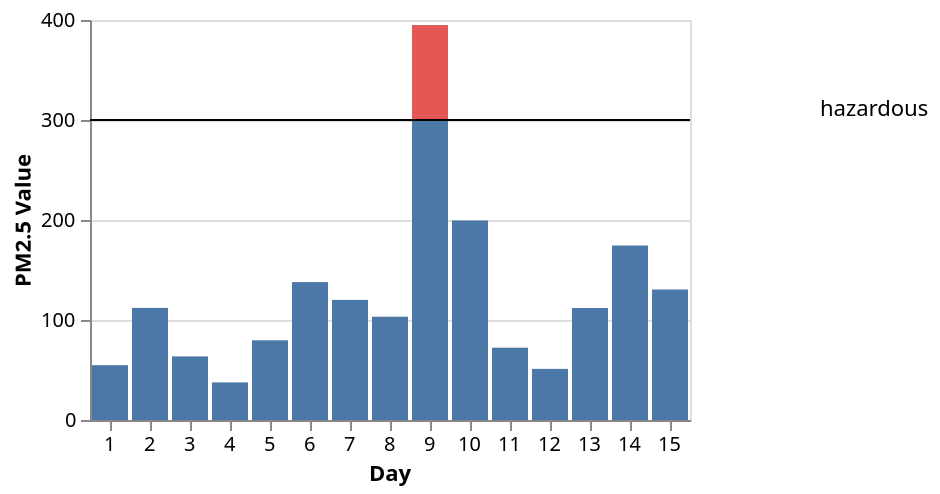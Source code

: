 {
  "$schema": "https://vega.github.io/schema/Vegemite/v2.json",
  "description": "The PM2.5 value of Beijing observed 15 days, highlighting the days when PM2.5 level is hazardous to human health. Data source https://chartaccent.github.io/chartaccent.html",
    "layer": [{
      "data": {
        "values": [
          {"Day": 1, "Value": 54.8},
          {"Day": 2, "Value": 112.1},
          {"Day": 3, "Value": 63.6},
          {"Day": 4, "Value": 37.6},
          {"Day": 5, "Value": 79.7},
          {"Day": 6, "Value": 137.9},
          {"Day": 7, "Value": 120.1},
          {"Day": 8, "Value": 103.3},
          {"Day": 9, "Value": 394.8},
          {"Day": 10, "Value": 199.5},
          {"Day": 11, "Value": 72.3},
          {"Day": 12, "Value": 51.1},
          {"Day": 13, "Value": 112.0},
          {"Day": 14, "Value": 174.5},
          {"Day": 15, "Value": 130.5}
        ]
      },
      "layer": [{
        "mark": "bar",
        "encoding": {
          "x": {"field": "Day", "type": "ordinal", "axis": {"labelAngle": 0}},
          "y": {"field": "Value", "type": "quantitative"}
        }
      }, {
        "mark": "bar",
        "transform": [
          {"filter": "datum.Value >= 300"},
          {"calculate": "300", "as": "baseline"}
        ],
        "encoding": {
          "x": {"field": "Day", "type": "ordinal"},
          "y": {"field": "baseline", "type": "quantitative"},
          "y2": {"field": "Value", "type": "quantitative"},
          "color": {"value": "#e45755"}
        }
      }
    ]}, {
      "data": {
         "values": [
          {"ThresholdValue": 300, "Threshold": "hazardous"}
        ]
      },
      "layer": [{
        "mark": "rule",
        "encoding": {
          "y": {"field": "ThresholdValue", "type": "quantitative"}
        }
      }, {
        "mark": {
          "type": "text",
          "align": "left",
          "dx": 215,
          "dy": -5
        },
        "encoding": {
          "y": {
            "field": "ThresholdValue",
            "type": "quantitative",
            "axis": {"title": "PM2.5 Value"}
          },
          "text": {"field": "Threshold", "type": "ordinal"}
        }
      }]
    }
  ]
}
